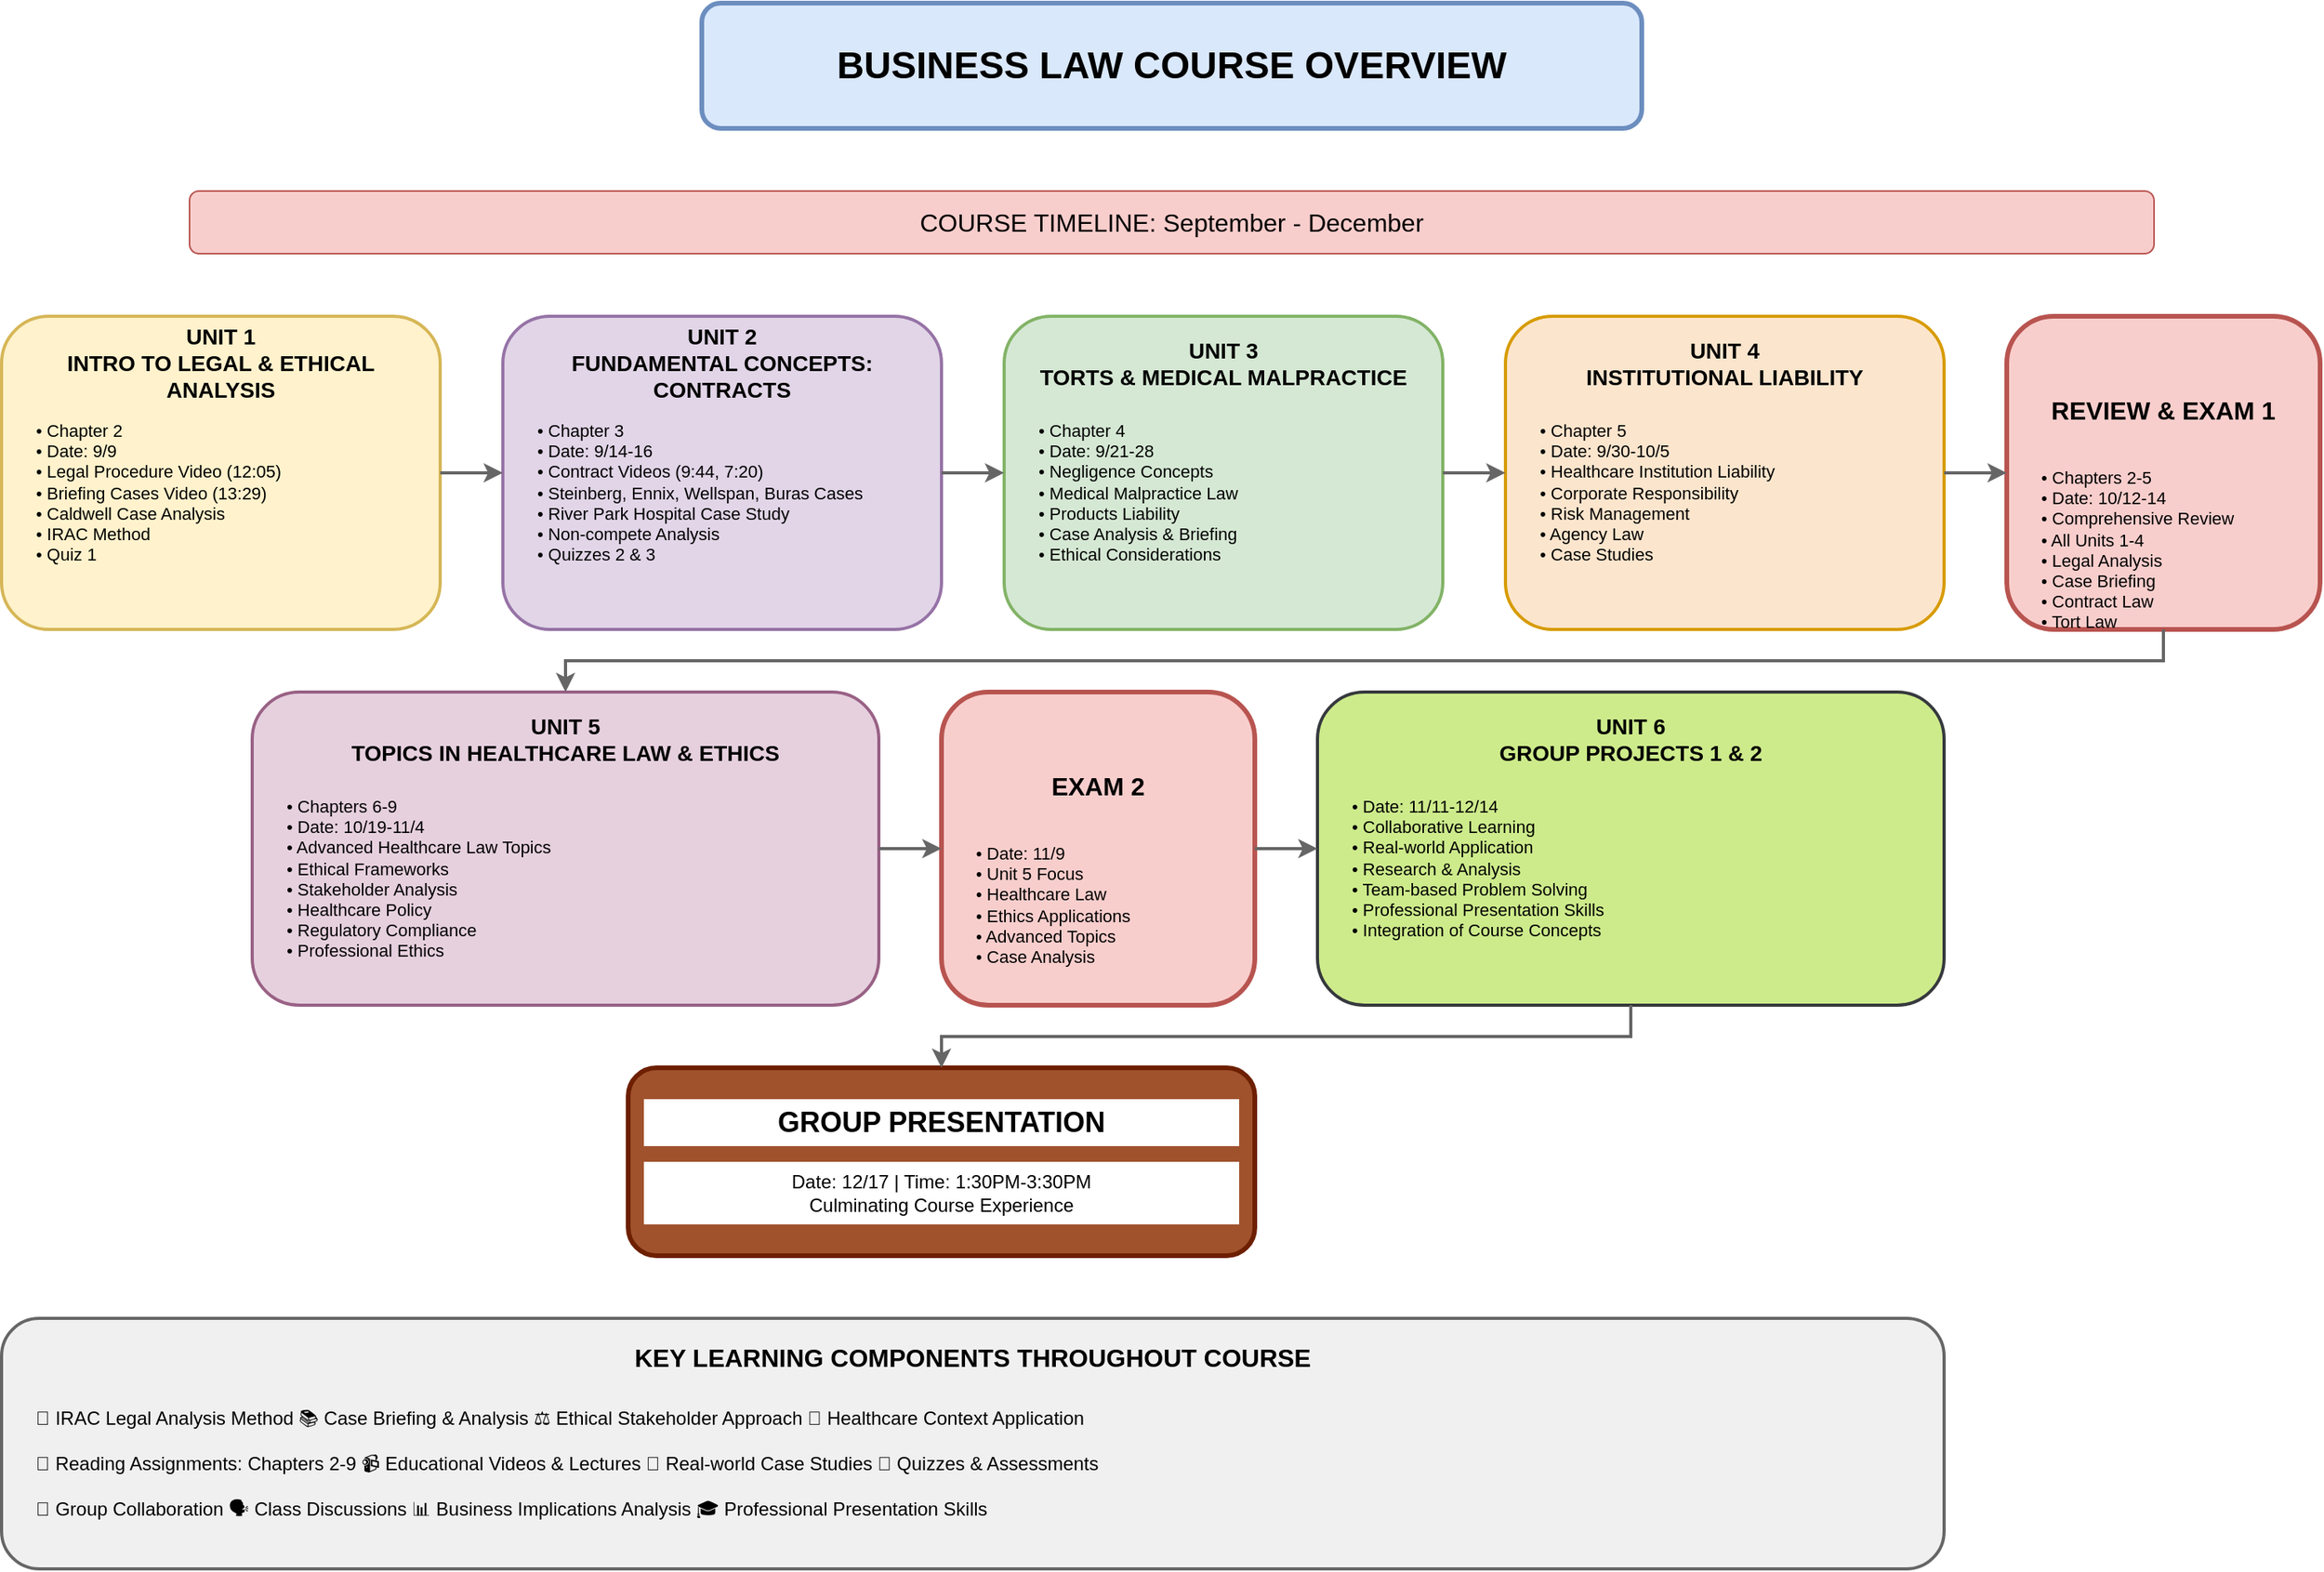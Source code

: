 <mxfile version="24.7.17" type="device">
  <diagram name="BLAW Course Overview" id="course-overview">
    <mxGraphModel dx="1422" dy="794" grid="1" gridSize="10" guides="1" tooltips="1" connect="1" arrows="1" fold="1" page="1" pageScale="1" pageWidth="1654" pageHeight="2339" math="0" shadow="0">
      <root>
        <mxCell id="0" />
        <mxCell id="1" parent="0" />
        
        <!-- Course Title Header -->
        <mxCell id="course-title" value="BUSINESS LAW COURSE OVERVIEW" style="rounded=1;whiteSpace=wrap;html=1;fontSize=24;fontStyle=1;fillColor=#dae8fc;strokeColor=#6c8ebf;strokeWidth=3;" vertex="1" parent="1">
          <mxGeometry x="527" y="40" width="600" height="80" as="geometry" />
        </mxCell>
        
        <!-- Timeline Bar -->
        <mxCell id="timeline-bar" value="COURSE TIMELINE: September - December" style="rounded=1;whiteSpace=wrap;html=1;fontSize=16;fillColor=#f8cecc;strokeColor=#b85450;" vertex="1" parent="1">
          <mxGeometry x="200" y="160" width="1254" height="40" as="geometry" />
        </mxCell>
        
        <!-- Unit 1: Intro to Legal & Ethical Analysis -->
        <mxCell id="unit1-container" value="" style="rounded=1;whiteSpace=wrap;html=1;fillColor=#fff2cc;strokeColor=#d6b656;strokeWidth=2;" vertex="1" parent="1">
          <mxGeometry x="80" y="240" width="280" height="200" as="geometry" />
        </mxCell>
        <mxCell id="unit1-title" value="UNIT 1&#xa;INTRO TO LEGAL &amp; ETHICAL ANALYSIS" style="text;html=1;strokeColor=none;fillColor=none;align=center;verticalAlign=middle;whiteSpace=wrap;rounded=0;fontSize=14;fontStyle=1;" vertex="1" parent="1">
          <mxGeometry x="90" y="250" width="260" height="40" as="geometry" />
        </mxCell>
        <mxCell id="unit1-content" value="• Chapter 2&#xa;• Date: 9/9&#xa;• Legal Procedure Video (12:05)&#xa;• Briefing Cases Video (13:29)&#xa;• Caldwell Case Analysis&#xa;• IRAC Method&#xa;• Quiz 1" style="text;html=1;strokeColor=none;fillColor=none;align=left;verticalAlign=top;whiteSpace=wrap;rounded=0;fontSize=11;" vertex="1" parent="1">
          <mxGeometry x="100" y="300" width="240" height="120" as="geometry" />
        </mxCell>
        
        <!-- Unit 2: Contracts -->
        <mxCell id="unit2-container" value="" style="rounded=1;whiteSpace=wrap;html=1;fillColor=#e1d5e7;strokeColor=#9673a6;strokeWidth=2;" vertex="1" parent="1">
          <mxGeometry x="400" y="240" width="280" height="200" as="geometry" />
        </mxCell>
        <mxCell id="unit2-title" value="UNIT 2&#xa;FUNDAMENTAL CONCEPTS: CONTRACTS" style="text;html=1;strokeColor=none;fillColor=none;align=center;verticalAlign=middle;whiteSpace=wrap;rounded=0;fontSize=14;fontStyle=1;" vertex="1" parent="1">
          <mxGeometry x="410" y="250" width="260" height="40" as="geometry" />
        </mxCell>
        <mxCell id="unit2-content" value="• Chapter 3&#xa;• Date: 9/14-16&#xa;• Contract Videos (9:44, 7:20)&#xa;• Steinberg, Ennix, Wellspan, Buras Cases&#xa;• River Park Hospital Case Study&#xa;• Non-compete Analysis&#xa;• Quizzes 2 &amp; 3" style="text;html=1;strokeColor=none;fillColor=none;align=left;verticalAlign=top;whiteSpace=wrap;rounded=0;fontSize=11;" vertex="1" parent="1">
          <mxGeometry x="420" y="300" width="240" height="120" as="geometry" />
        </mxCell>
        
        <!-- Unit 3: Torts & Medical Malpractice -->
        <mxCell id="unit3-container" value="" style="rounded=1;whiteSpace=wrap;html=1;fillColor=#d5e8d4;strokeColor=#82b366;strokeWidth=2;" vertex="1" parent="1">
          <mxGeometry x="720" y="240" width="280" height="200" as="geometry" />
        </mxCell>
        <mxCell id="unit3-title" value="UNIT 3&#xa;TORTS &amp; MEDICAL MALPRACTICE" style="text;html=1;strokeColor=none;fillColor=none;align=center;verticalAlign=middle;whiteSpace=wrap;rounded=0;fontSize=14;fontStyle=1;" vertex="1" parent="1">
          <mxGeometry x="730" y="250" width="260" height="40" as="geometry" />
        </mxCell>
        <mxCell id="unit3-content" value="• Chapter 4&#xa;• Date: 9/21-28&#xa;• Negligence Concepts&#xa;• Medical Malpractice Law&#xa;• Products Liability&#xa;• Case Analysis &amp; Briefing&#xa;• Ethical Considerations" style="text;html=1;strokeColor=none;fillColor=none;align=left;verticalAlign=top;whiteSpace=wrap;rounded=0;fontSize=11;" vertex="1" parent="1">
          <mxGeometry x="740" y="300" width="240" height="120" as="geometry" />
        </mxCell>
        
        <!-- Unit 4: Institutional Liability -->
        <mxCell id="unit4-container" value="" style="rounded=1;whiteSpace=wrap;html=1;fillColor=#fce5cd;strokeColor=#d79b00;strokeWidth=2;" vertex="1" parent="1">
          <mxGeometry x="1040" y="240" width="280" height="200" as="geometry" />
        </mxCell>
        <mxCell id="unit4-title" value="UNIT 4&#xa;INSTITUTIONAL LIABILITY" style="text;html=1;strokeColor=none;fillColor=none;align=center;verticalAlign=middle;whiteSpace=wrap;rounded=0;fontSize=14;fontStyle=1;" vertex="1" parent="1">
          <mxGeometry x="1050" y="250" width="260" height="40" as="geometry" />
        </mxCell>
        <mxCell id="unit4-content" value="• Chapter 5&#xa;• Date: 9/30-10/5&#xa;• Healthcare Institution Liability&#xa;• Corporate Responsibility&#xa;• Risk Management&#xa;• Agency Law&#xa;• Case Studies" style="text;html=1;strokeColor=none;fillColor=none;align=left;verticalAlign=top;whiteSpace=wrap;rounded=0;fontSize=11;" vertex="1" parent="1">
          <mxGeometry x="1060" y="300" width="240" height="120" as="geometry" />
        </mxCell>
        
        <!-- Exam 1 -->
        <mxCell id="exam1-container" value="" style="rounded=1;whiteSpace=wrap;html=1;fillColor=#f8cecc;strokeColor=#b85450;strokeWidth=3;" vertex="1" parent="1">
          <mxGeometry x="1360" y="240" width="200" height="200" as="geometry" />
        </mxCell>
        <mxCell id="exam1-title" value="REVIEW &amp; EXAM 1" style="text;html=1;strokeColor=none;fillColor=none;align=center;verticalAlign=middle;whiteSpace=wrap;rounded=0;fontSize=16;fontStyle=1;" vertex="1" parent="1">
          <mxGeometry x="1370" y="280" width="180" height="40" as="geometry" />
        </mxCell>
        <mxCell id="exam1-content" value="• Chapters 2-5&#xa;• Date: 10/12-14&#xa;• Comprehensive Review&#xa;• All Units 1-4&#xa;• Legal Analysis&#xa;• Case Briefing&#xa;• Contract Law&#xa;• Tort Law" style="text;html=1;strokeColor=none;fillColor=none;align=left;verticalAlign=top;whiteSpace=wrap;rounded=0;fontSize=11;" vertex="1" parent="1">
          <mxGeometry x="1380" y="330" width="160" height="100" as="geometry" />
        </mxCell>
        
        <!-- Unit 5: Topics in Healthcare Law & Ethics -->
        <mxCell id="unit5-container" value="" style="rounded=1;whiteSpace=wrap;html=1;fillColor=#e6d0de;strokeColor=#996185;strokeWidth=2;" vertex="1" parent="1">
          <mxGeometry x="240" y="480" width="400" height="200" as="geometry" />
        </mxCell>
        <mxCell id="unit5-title" value="UNIT 5&#xa;TOPICS IN HEALTHCARE LAW &amp; ETHICS" style="text;html=1;strokeColor=none;fillColor=none;align=center;verticalAlign=middle;whiteSpace=wrap;rounded=0;fontSize=14;fontStyle=1;" vertex="1" parent="1">
          <mxGeometry x="250" y="490" width="380" height="40" as="geometry" />
        </mxCell>
        <mxCell id="unit5-content" value="• Chapters 6-9&#xa;• Date: 10/19-11/4&#xa;• Advanced Healthcare Law Topics&#xa;• Ethical Frameworks&#xa;• Stakeholder Analysis&#xa;• Healthcare Policy&#xa;• Regulatory Compliance&#xa;• Professional Ethics" style="text;html=1;strokeColor=none;fillColor=none;align=left;verticalAlign=top;whiteSpace=wrap;rounded=0;fontSize=11;" vertex="1" parent="1">
          <mxGeometry x="260" y="540" width="360" height="120" as="geometry" />
        </mxCell>
        
        <!-- Exam 2 -->
        <mxCell id="exam2-container" value="" style="rounded=1;whiteSpace=wrap;html=1;fillColor=#f8cecc;strokeColor=#b85450;strokeWidth=3;" vertex="1" parent="1">
          <mxGeometry x="680" y="480" width="200" height="200" as="geometry" />
        </mxCell>
        <mxCell id="exam2-title" value="EXAM 2" style="text;html=1;strokeColor=none;fillColor=none;align=center;verticalAlign=middle;whiteSpace=wrap;rounded=0;fontSize=16;fontStyle=1;" vertex="1" parent="1">
          <mxGeometry x="690" y="520" width="180" height="40" as="geometry" />
        </mxCell>
        <mxCell id="exam2-content" value="• Date: 11/9&#xa;• Unit 5 Focus&#xa;• Healthcare Law&#xa;• Ethics Applications&#xa;• Advanced Topics&#xa;• Case Analysis" style="text;html=1;strokeColor=none;fillColor=none;align=left;verticalAlign=top;whiteSpace=wrap;rounded=0;fontSize=11;" vertex="1" parent="1">
          <mxGeometry x="700" y="570" width="160" height="100" as="geometry" />
        </mxCell>
        
        <!-- Unit 6: Group Projects -->
        <mxCell id="unit6-container" value="" style="rounded=1;whiteSpace=wrap;html=1;fillColor=#cdeb8b;strokeColor=#36393d;strokeWidth=2;" vertex="1" parent="1">
          <mxGeometry x="920" y="480" width="400" height="200" as="geometry" />
        </mxCell>
        <mxCell id="unit6-title" value="UNIT 6&#xa;GROUP PROJECTS 1 &amp; 2" style="text;html=1;strokeColor=none;fillColor=none;align=center;verticalAlign=middle;whiteSpace=wrap;rounded=0;fontSize=14;fontStyle=1;" vertex="1" parent="1">
          <mxGeometry x="930" y="490" width="380" height="40" as="geometry" />
        </mxCell>
        <mxCell id="unit6-content" value="• Date: 11/11-12/14&#xa;• Collaborative Learning&#xa;• Real-world Application&#xa;• Research &amp; Analysis&#xa;• Team-based Problem Solving&#xa;• Professional Presentation Skills&#xa;• Integration of Course Concepts" style="text;html=1;strokeColor=none;fillColor=none;align=left;verticalAlign=top;whiteSpace=wrap;rounded=0;fontSize=11;" vertex="1" parent="1">
          <mxGeometry x="940" y="540" width="360" height="120" as="geometry" />
        </mxCell>
        
        <!-- Final Presentation -->
        <mxCell id="final-presentation" value="" style="rounded=1;whiteSpace=wrap;html=1;fillColor=#a0522d;strokeColor=#6D1F00;strokeWidth=3;" vertex="1" parent="1">
          <mxGeometry x="480" y="720" width="400" height="120" as="geometry" />
        </mxCell>
        <mxCell id="final-title" value="GROUP PRESENTATION" style="text;html=1;strokeColor=none;fillColor=#ffffff;align=center;verticalAlign=middle;whiteSpace=wrap;rounded=0;fontSize=18;fontStyle=1;" vertex="1" parent="1">
          <mxGeometry x="490" y="740" width="380" height="30" as="geometry" />
        </mxCell>
        <mxCell id="final-content" value="Date: 12/17 | Time: 1:30PM-3:30PM&#xa;Culminating Course Experience" style="text;html=1;strokeColor=none;fillColor=#ffffff;align=center;verticalAlign=middle;whiteSpace=wrap;rounded=0;fontSize=12;" vertex="1" parent="1">
          <mxGeometry x="490" y="780" width="380" height="40" as="geometry" />
        </mxCell>
        
        <!-- Flow Arrows -->
        <mxCell id="arrow1" value="" style="endArrow=classic;html=1;rounded=0;strokeWidth=2;strokeColor=#666666;" edge="1" parent="1" source="unit1-container" target="unit2-container">
          <mxGeometry width="50" height="50" relative="1" as="geometry">
            <mxPoint x="360" y="340" as="sourcePoint" />
            <mxPoint x="400" y="340" as="targetPoint" />
          </mxGeometry>
        </mxCell>
        
        <mxCell id="arrow2" value="" style="endArrow=classic;html=1;rounded=0;strokeWidth=2;strokeColor=#666666;" edge="1" parent="1" source="unit2-container" target="unit3-container">
          <mxGeometry width="50" height="50" relative="1" as="geometry">
            <mxPoint x="680" y="340" as="sourcePoint" />
            <mxPoint x="720" y="340" as="targetPoint" />
          </mxGeometry>
        </mxCell>
        
        <mxCell id="arrow3" value="" style="endArrow=classic;html=1;rounded=0;strokeWidth=2;strokeColor=#666666;" edge="1" parent="1" source="unit3-container" target="unit4-container">
          <mxGeometry width="50" height="50" relative="1" as="geometry">
            <mxPoint x="1000" y="340" as="sourcePoint" />
            <mxPoint x="1040" y="340" as="targetPoint" />
          </mxGeometry>
        </mxCell>
        
        <mxCell id="arrow4" value="" style="endArrow=classic;html=1;rounded=0;strokeWidth=2;strokeColor=#666666;" edge="1" parent="1" source="unit4-container" target="exam1-container">
          <mxGeometry width="50" height="50" relative="1" as="geometry">
            <mxPoint x="1320" y="340" as="sourcePoint" />
            <mxPoint x="1360" y="340" as="targetPoint" />
          </mxGeometry>
        </mxCell>
        
        <mxCell id="arrow5" value="" style="endArrow=classic;html=1;rounded=0;strokeWidth=2;strokeColor=#666666;" edge="1" parent="1">
          <mxGeometry width="50" height="50" relative="1" as="geometry">
            <mxPoint x="1460" y="440" as="sourcePoint" />
            <mxPoint x="440" y="480" as="targetPoint" />
            <Array as="points">
              <mxPoint x="1460" y="460" />
              <mxPoint x="440" y="460" />
            </Array>
          </mxGeometry>
        </mxCell>
        
        <mxCell id="arrow6" value="" style="endArrow=classic;html=1;rounded=0;strokeWidth=2;strokeColor=#666666;" edge="1" parent="1" source="unit5-container" target="exam2-container">
          <mxGeometry width="50" height="50" relative="1" as="geometry">
            <mxPoint x="640" y="580" as="sourcePoint" />
            <mxPoint x="680" y="580" as="targetPoint" />
          </mxGeometry>
        </mxCell>
        
        <mxCell id="arrow7" value="" style="endArrow=classic;html=1;rounded=0;strokeWidth=2;strokeColor=#666666;" edge="1" parent="1" source="exam2-container" target="unit6-container">
          <mxGeometry width="50" height="50" relative="1" as="geometry">
            <mxPoint x="880" y="580" as="sourcePoint" />
            <mxPoint x="920" y="580" as="targetPoint" />
          </mxGeometry>
        </mxCell>
        
        <mxCell id="arrow8" value="" style="endArrow=classic;html=1;rounded=0;strokeWidth=2;strokeColor=#666666;" edge="1" parent="1" source="unit6-container" target="final-presentation">
          <mxGeometry width="50" height="50" relative="1" as="geometry">
            <mxPoint x="1120" y="680" as="sourcePoint" />
            <mxPoint x="680" y="720" as="targetPoint" />
            <Array as="points">
              <mxPoint x="1120" y="700" />
              <mxPoint x="680" y="700" />
            </Array>
          </mxGeometry>
        </mxCell>
        
        <!-- Key Learning Components Box -->
        <mxCell id="learning-components" value="" style="rounded=1;whiteSpace=wrap;html=1;fillColor=#f0f0f0;strokeColor=#666666;strokeWidth=2;" vertex="1" parent="1">
          <mxGeometry x="80" y="880" width="1240" height="160" as="geometry" />
        </mxCell>
        <mxCell id="learning-title" value="KEY LEARNING COMPONENTS THROUGHOUT COURSE" style="text;html=1;strokeColor=none;fillColor=none;align=center;verticalAlign=middle;whiteSpace=wrap;rounded=0;fontSize=16;fontStyle=1;" vertex="1" parent="1">
          <mxGeometry x="90" y="890" width="1220" height="30" as="geometry" />
        </mxCell>
        <mxCell id="learning-content" value="🎯 IRAC Legal Analysis Method   📚 Case Briefing &amp; Analysis   ⚖️ Ethical Stakeholder Approach   🏥 Healthcare Context Application&#xa;&#xa;📖 Reading Assignments: Chapters 2-9   📹 Educational Videos &amp; Lectures   💼 Real-world Case Studies   📝 Quizzes &amp; Assessments&#xa;&#xa;👥 Group Collaboration   🗣️ Class Discussions   📊 Business Implications Analysis   🎓 Professional Presentation Skills" style="text;html=1;strokeColor=none;fillColor=none;align=left;verticalAlign=top;whiteSpace=wrap;rounded=0;fontSize=12;" vertex="1" parent="1">
          <mxGeometry x="100" y="930" width="1200" height="100" as="geometry" />
        </mxCell>
        
      </root>
    </mxGraphModel>
  </diagram>
</mxfile>


